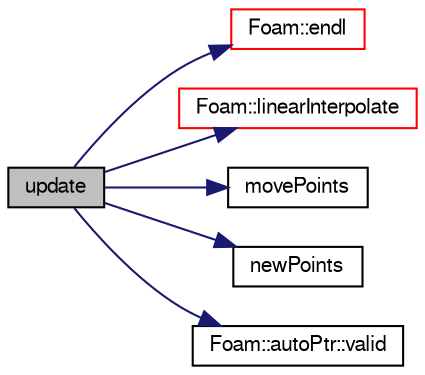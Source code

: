 digraph "update"
{
  bgcolor="transparent";
  edge [fontname="FreeSans",fontsize="10",labelfontname="FreeSans",labelfontsize="10"];
  node [fontname="FreeSans",fontsize="10",shape=record];
  rankdir="LR";
  Node1 [label="update",height=0.2,width=0.4,color="black", fillcolor="grey75", style="filled" fontcolor="black"];
  Node1 -> Node2 [color="midnightblue",fontsize="10",style="solid",fontname="FreeSans"];
  Node2 [label="Foam::endl",height=0.2,width=0.4,color="red",URL="$a10237.html#a2db8fe02a0d3909e9351bb4275b23ce4",tooltip="Add newline and flush stream. "];
  Node1 -> Node3 [color="midnightblue",fontsize="10",style="solid",fontname="FreeSans"];
  Node3 [label="Foam::linearInterpolate",height=0.2,width=0.4,color="red",URL="$a10237.html#a77094c8cc487d2a53de247336f41e78f"];
  Node1 -> Node4 [color="midnightblue",fontsize="10",style="solid",fontname="FreeSans"];
  Node4 [label="movePoints",height=0.2,width=0.4,color="black",URL="$a03876.html#ab6c21773d9761d49d1346e0a1d88908b"];
  Node1 -> Node5 [color="midnightblue",fontsize="10",style="solid",fontname="FreeSans"];
  Node5 [label="newPoints",height=0.2,width=0.4,color="black",URL="$a03877.html#a0255157da5c6e351ac2f91500e564bc6"];
  Node1 -> Node6 [color="midnightblue",fontsize="10",style="solid",fontname="FreeSans"];
  Node6 [label="Foam::autoPtr::valid",height=0.2,width=0.4,color="black",URL="$a00077.html#a8d985300b138b6c5556ab17ed4df3b38",tooltip="Return true if the autoPtr valid (ie, the pointer is set). "];
}
